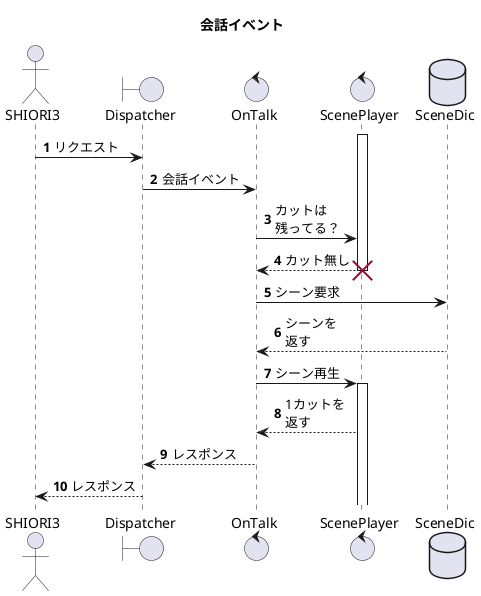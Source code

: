 @startuml
title 会話イベント
autonumber

actor SHIORI3
boundary Dispatcher
control OnTalk
control ScenePlayer
database SceneDic

activate ScenePlayer
SHIORI3 -> Dispatcher: リクエスト
Dispatcher -> OnTalk: 会話イベント
OnTalk -> ScenePlayer: カットは\n残ってる？
ScenePlayer --> OnTalk: カット無し
destroy ScenePlayer
OnTalk -> SceneDic: シーン要求
SceneDic --> OnTalk: シーンを\n返す

OnTalk -> ScenePlayer: シーン再生
activate ScenePlayer

ScenePlayer --> OnTalk: 1カットを\n返す 
OnTalk --> Dispatcher: レスポンス
Dispatcher --> SHIORI3: レスポンス

@enduml